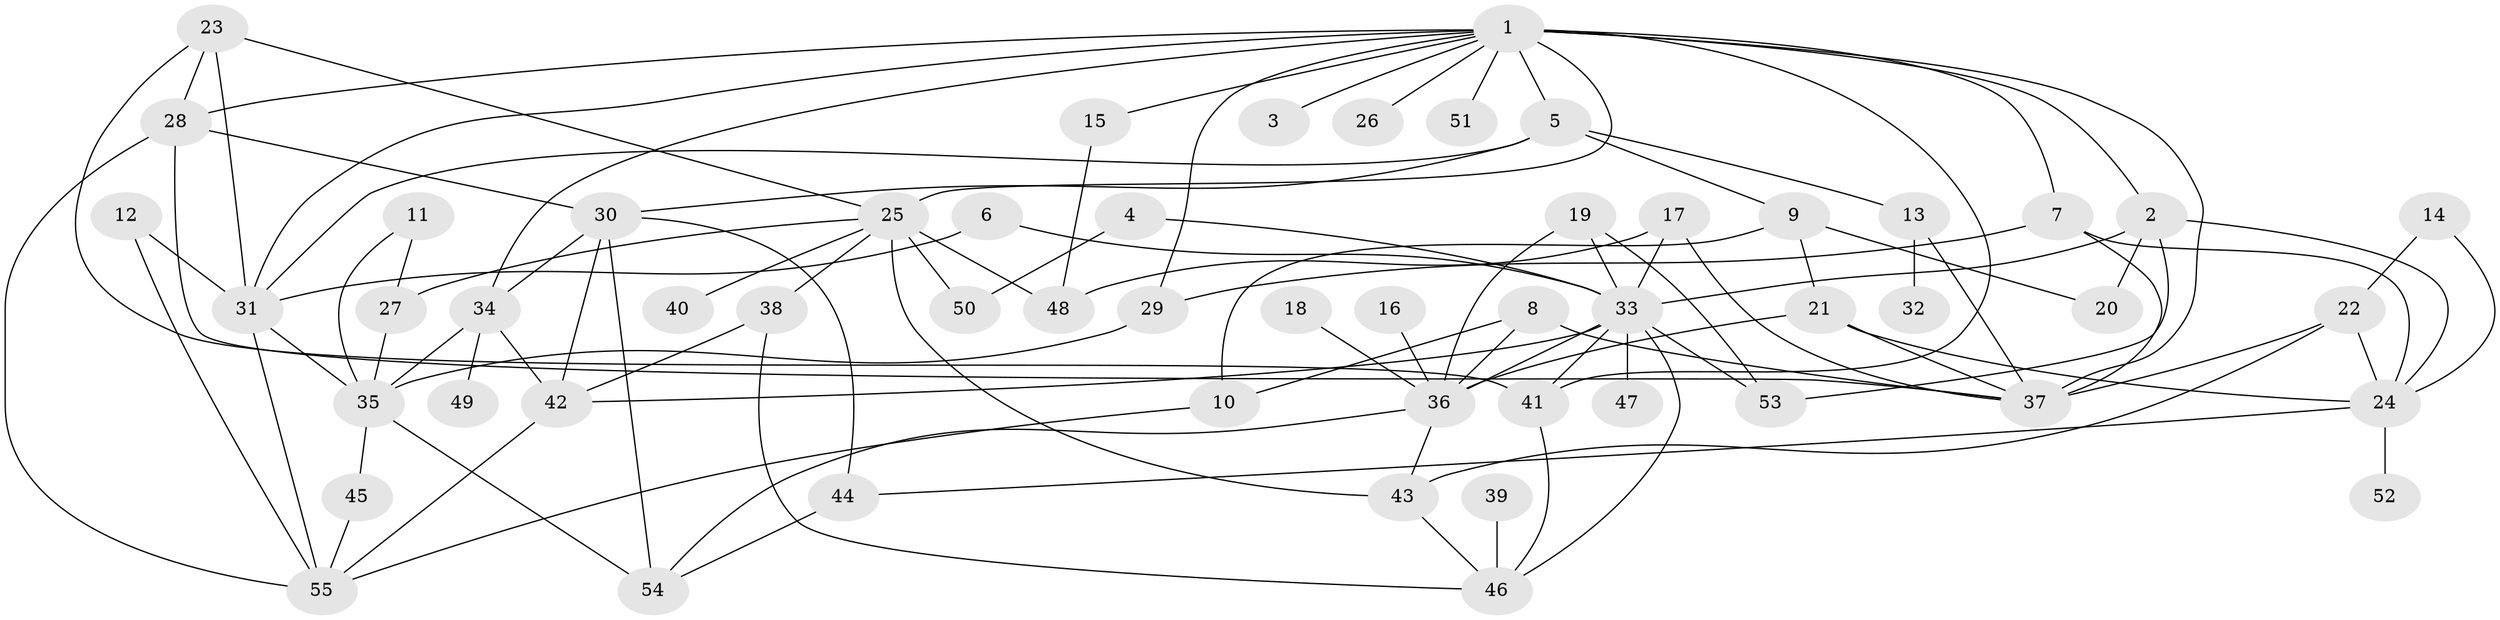 // original degree distribution, {7: 0.027522935779816515, 9: 0.009174311926605505, 4: 0.1559633027522936, 3: 0.1834862385321101, 1: 0.1926605504587156, 8: 0.027522935779816515, 5: 0.06422018348623854, 2: 0.3119266055045872, 6: 0.027522935779816515}
// Generated by graph-tools (version 1.1) at 2025/25/03/09/25 03:25:34]
// undirected, 55 vertices, 103 edges
graph export_dot {
graph [start="1"]
  node [color=gray90,style=filled];
  1;
  2;
  3;
  4;
  5;
  6;
  7;
  8;
  9;
  10;
  11;
  12;
  13;
  14;
  15;
  16;
  17;
  18;
  19;
  20;
  21;
  22;
  23;
  24;
  25;
  26;
  27;
  28;
  29;
  30;
  31;
  32;
  33;
  34;
  35;
  36;
  37;
  38;
  39;
  40;
  41;
  42;
  43;
  44;
  45;
  46;
  47;
  48;
  49;
  50;
  51;
  52;
  53;
  54;
  55;
  1 -- 2 [weight=1.0];
  1 -- 3 [weight=1.0];
  1 -- 5 [weight=1.0];
  1 -- 7 [weight=1.0];
  1 -- 15 [weight=1.0];
  1 -- 25 [weight=2.0];
  1 -- 26 [weight=1.0];
  1 -- 28 [weight=1.0];
  1 -- 29 [weight=1.0];
  1 -- 31 [weight=1.0];
  1 -- 34 [weight=1.0];
  1 -- 37 [weight=2.0];
  1 -- 41 [weight=1.0];
  1 -- 51 [weight=1.0];
  2 -- 20 [weight=1.0];
  2 -- 24 [weight=1.0];
  2 -- 33 [weight=1.0];
  2 -- 53 [weight=1.0];
  4 -- 33 [weight=1.0];
  4 -- 50 [weight=1.0];
  5 -- 9 [weight=1.0];
  5 -- 13 [weight=1.0];
  5 -- 30 [weight=1.0];
  5 -- 31 [weight=1.0];
  6 -- 31 [weight=1.0];
  6 -- 33 [weight=1.0];
  7 -- 24 [weight=1.0];
  7 -- 29 [weight=1.0];
  7 -- 37 [weight=1.0];
  8 -- 10 [weight=1.0];
  8 -- 36 [weight=1.0];
  8 -- 37 [weight=1.0];
  9 -- 10 [weight=1.0];
  9 -- 20 [weight=1.0];
  9 -- 21 [weight=1.0];
  10 -- 55 [weight=1.0];
  11 -- 27 [weight=1.0];
  11 -- 35 [weight=1.0];
  12 -- 31 [weight=1.0];
  12 -- 55 [weight=1.0];
  13 -- 32 [weight=1.0];
  13 -- 37 [weight=1.0];
  14 -- 22 [weight=1.0];
  14 -- 24 [weight=1.0];
  15 -- 48 [weight=1.0];
  16 -- 36 [weight=1.0];
  17 -- 33 [weight=1.0];
  17 -- 37 [weight=1.0];
  17 -- 48 [weight=1.0];
  18 -- 36 [weight=1.0];
  19 -- 33 [weight=1.0];
  19 -- 36 [weight=1.0];
  19 -- 53 [weight=1.0];
  21 -- 24 [weight=1.0];
  21 -- 36 [weight=2.0];
  21 -- 37 [weight=1.0];
  22 -- 24 [weight=1.0];
  22 -- 37 [weight=1.0];
  22 -- 43 [weight=1.0];
  23 -- 25 [weight=1.0];
  23 -- 28 [weight=1.0];
  23 -- 31 [weight=1.0];
  23 -- 41 [weight=1.0];
  24 -- 44 [weight=1.0];
  24 -- 52 [weight=1.0];
  25 -- 27 [weight=1.0];
  25 -- 38 [weight=1.0];
  25 -- 40 [weight=1.0];
  25 -- 43 [weight=1.0];
  25 -- 48 [weight=1.0];
  25 -- 50 [weight=1.0];
  27 -- 35 [weight=1.0];
  28 -- 30 [weight=1.0];
  28 -- 37 [weight=1.0];
  28 -- 55 [weight=1.0];
  29 -- 35 [weight=1.0];
  30 -- 34 [weight=1.0];
  30 -- 42 [weight=1.0];
  30 -- 44 [weight=2.0];
  30 -- 54 [weight=1.0];
  31 -- 35 [weight=1.0];
  31 -- 55 [weight=1.0];
  33 -- 36 [weight=1.0];
  33 -- 41 [weight=1.0];
  33 -- 42 [weight=1.0];
  33 -- 46 [weight=1.0];
  33 -- 47 [weight=1.0];
  33 -- 53 [weight=1.0];
  34 -- 35 [weight=1.0];
  34 -- 42 [weight=1.0];
  34 -- 49 [weight=1.0];
  35 -- 45 [weight=1.0];
  35 -- 54 [weight=1.0];
  36 -- 43 [weight=1.0];
  36 -- 54 [weight=1.0];
  38 -- 42 [weight=2.0];
  38 -- 46 [weight=1.0];
  39 -- 46 [weight=1.0];
  41 -- 46 [weight=1.0];
  42 -- 55 [weight=1.0];
  43 -- 46 [weight=1.0];
  44 -- 54 [weight=1.0];
  45 -- 55 [weight=1.0];
}
